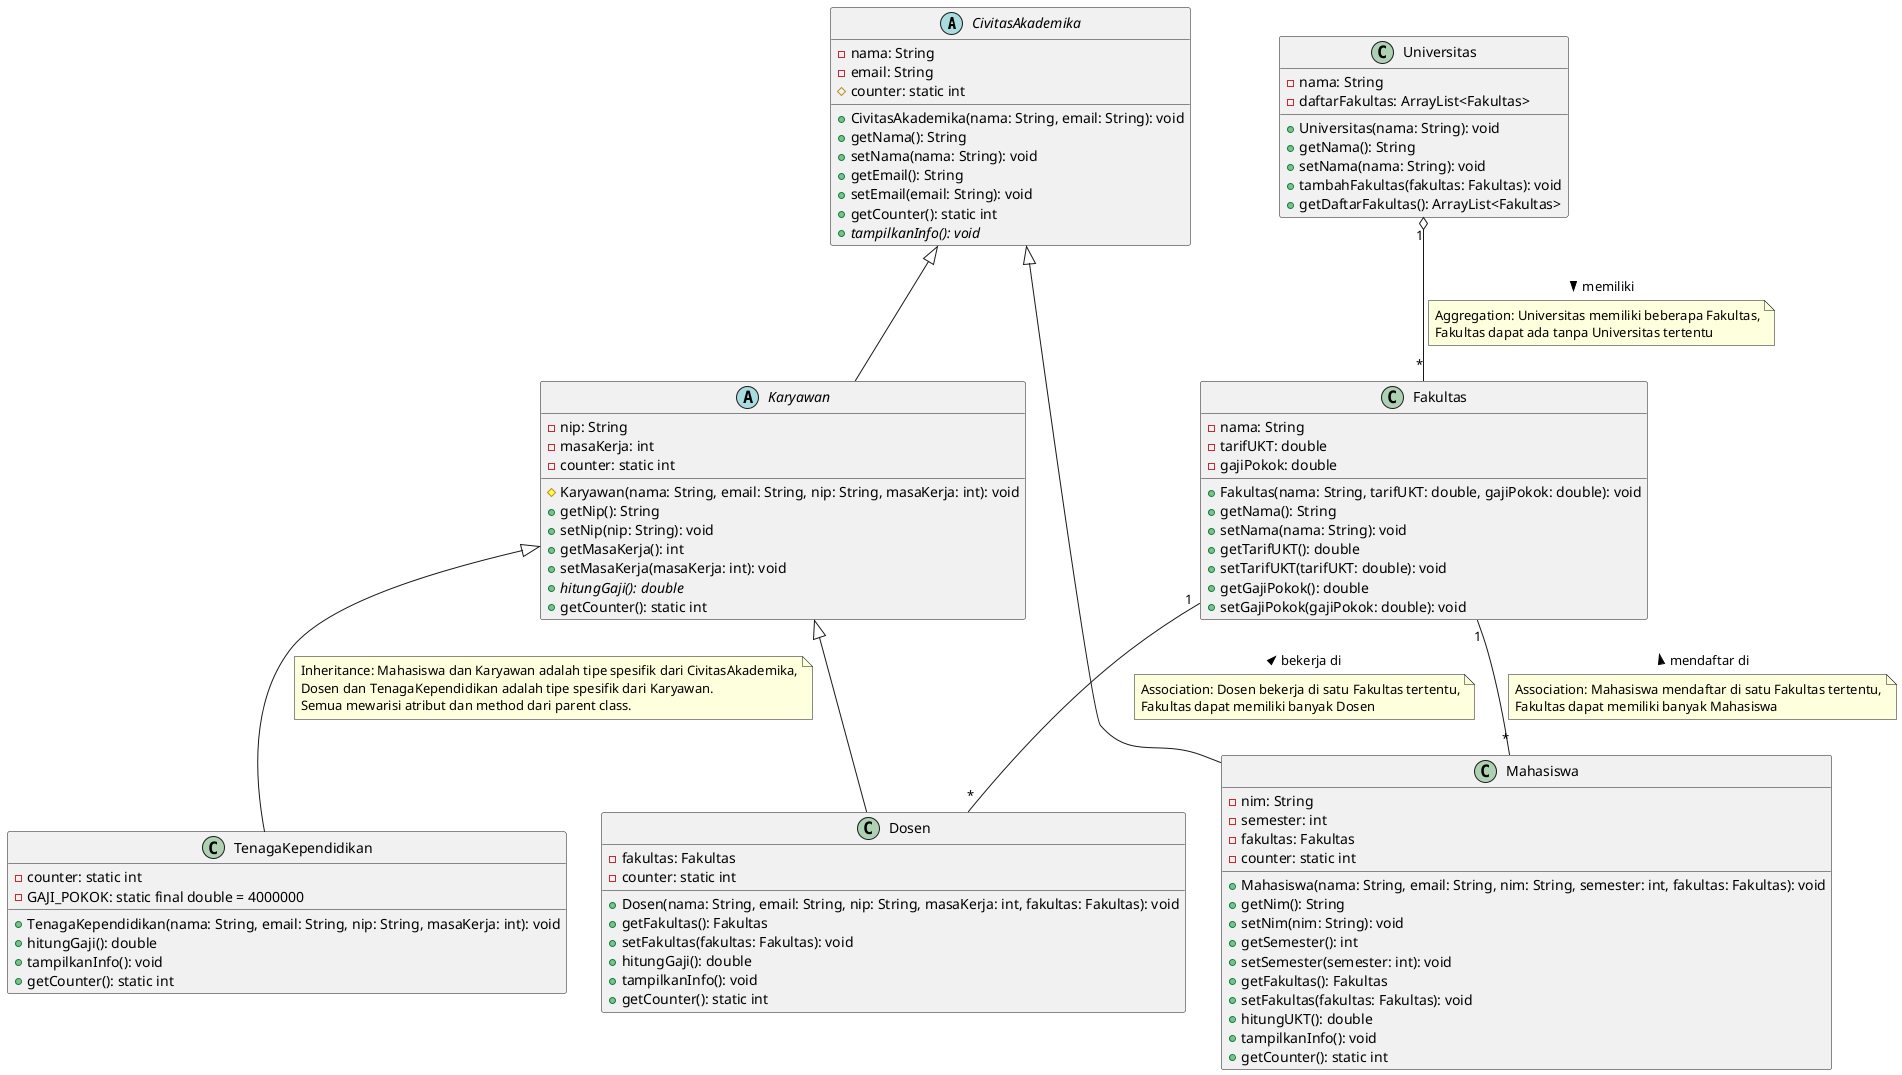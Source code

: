 @startuml

' Abstract CivitasAkademika Class
abstract class CivitasAkademika {
  - nama: String
  - email: String
  # counter: static int
  + CivitasAkademika(nama: String, email: String): void
  + getNama(): String
  + setNama(nama: String): void
  + getEmail(): String
  + setEmail(email: String): void
  + getCounter(): static int
  + {abstract} tampilkanInfo(): void
}

' Universitas Class
class Universitas {
  - nama: String
  - daftarFakultas: ArrayList<Fakultas>
  + Universitas(nama: String): void
  + getNama(): String
  + setNama(nama: String): void
  + tambahFakultas(fakultas: Fakultas): void
  + getDaftarFakultas(): ArrayList<Fakultas>
}

' Fakultas Class
class Fakultas {
  - nama: String
  - tarifUKT: double
  - gajiPokok: double
  + Fakultas(nama: String, tarifUKT: double, gajiPokok: double): void
  + getNama(): String
  + setNama(nama: String): void
  + getTarifUKT(): double
  + setTarifUKT(tarifUKT: double): void
  + getGajiPokok(): double
  + setGajiPokok(gajiPokok: double): void
}

' Mahasiswa Class
class Mahasiswa {
  - nim: String
  - semester: int
  - fakultas: Fakultas
  - counter: static int
  + Mahasiswa(nama: String, email: String, nim: String, semester: int, fakultas: Fakultas): void
  + getNim(): String
  + setNim(nim: String): void
  + getSemester(): int
  + setSemester(semester: int): void
  + getFakultas(): Fakultas
  + setFakultas(fakultas: Fakultas): void
  + hitungUKT(): double
  + tampilkanInfo(): void
  + getCounter(): static int
}

' Abstract Karyawan Class
abstract class Karyawan {
  - nip: String
  - masaKerja: int
  - counter: static int
  # Karyawan(nama: String, email: String, nip: String, masaKerja: int): void
  + getNip(): String
  + setNip(nip: String): void
  + getMasaKerja(): int
  + setMasaKerja(masaKerja: int): void
  + {abstract} hitungGaji(): double
  + getCounter(): static int
}

' Dosen Class
class Dosen {
  - fakultas: Fakultas
  - counter: static int
  + Dosen(nama: String, email: String, nip: String, masaKerja: int, fakultas: Fakultas): void
  + getFakultas(): Fakultas
  + setFakultas(fakultas: Fakultas): void
  + hitungGaji(): double
  + tampilkanInfo(): void
  + getCounter(): static int
}

' TenagaKependidikan Class
class TenagaKependidikan {
  - counter: static int
  - GAJI_POKOK: static final double = 4000000
  + TenagaKependidikan(nama: String, email: String, nip: String, masaKerja: int): void
  + hitungGaji(): double
  + tampilkanInfo(): void
  + getCounter(): static int
}

' Inheritance relationships
CivitasAkademika <|-- Mahasiswa
CivitasAkademika <|-- Karyawan
Karyawan <|-- Dosen
Karyawan <|-- TenagaKependidikan
note on link: Inheritance: Mahasiswa dan Karyawan adalah tipe spesifik dari CivitasAkademika,\nDosen dan TenagaKependidikan adalah tipe spesifik dari Karyawan.\nSemua mewarisi atribut dan method dari parent class.

' Association relationships with proper multiplicity and role names
Universitas "1" o-- "*" Fakultas : memiliki >
note on link: Aggregation: Universitas memiliki beberapa Fakultas,\nFakultas dapat ada tanpa Universitas tertentu

Fakultas "1" -- "*" Mahasiswa : < mendaftar di
note on link: Association: Mahasiswa mendaftar di satu Fakultas tertentu,\nFakultas dapat memiliki banyak Mahasiswa

Fakultas "1" -- "*" Dosen : < bekerja di
note on link: Association: Dosen bekerja di satu Fakultas tertentu,\nFakultas dapat memiliki banyak Dosen

@enduml